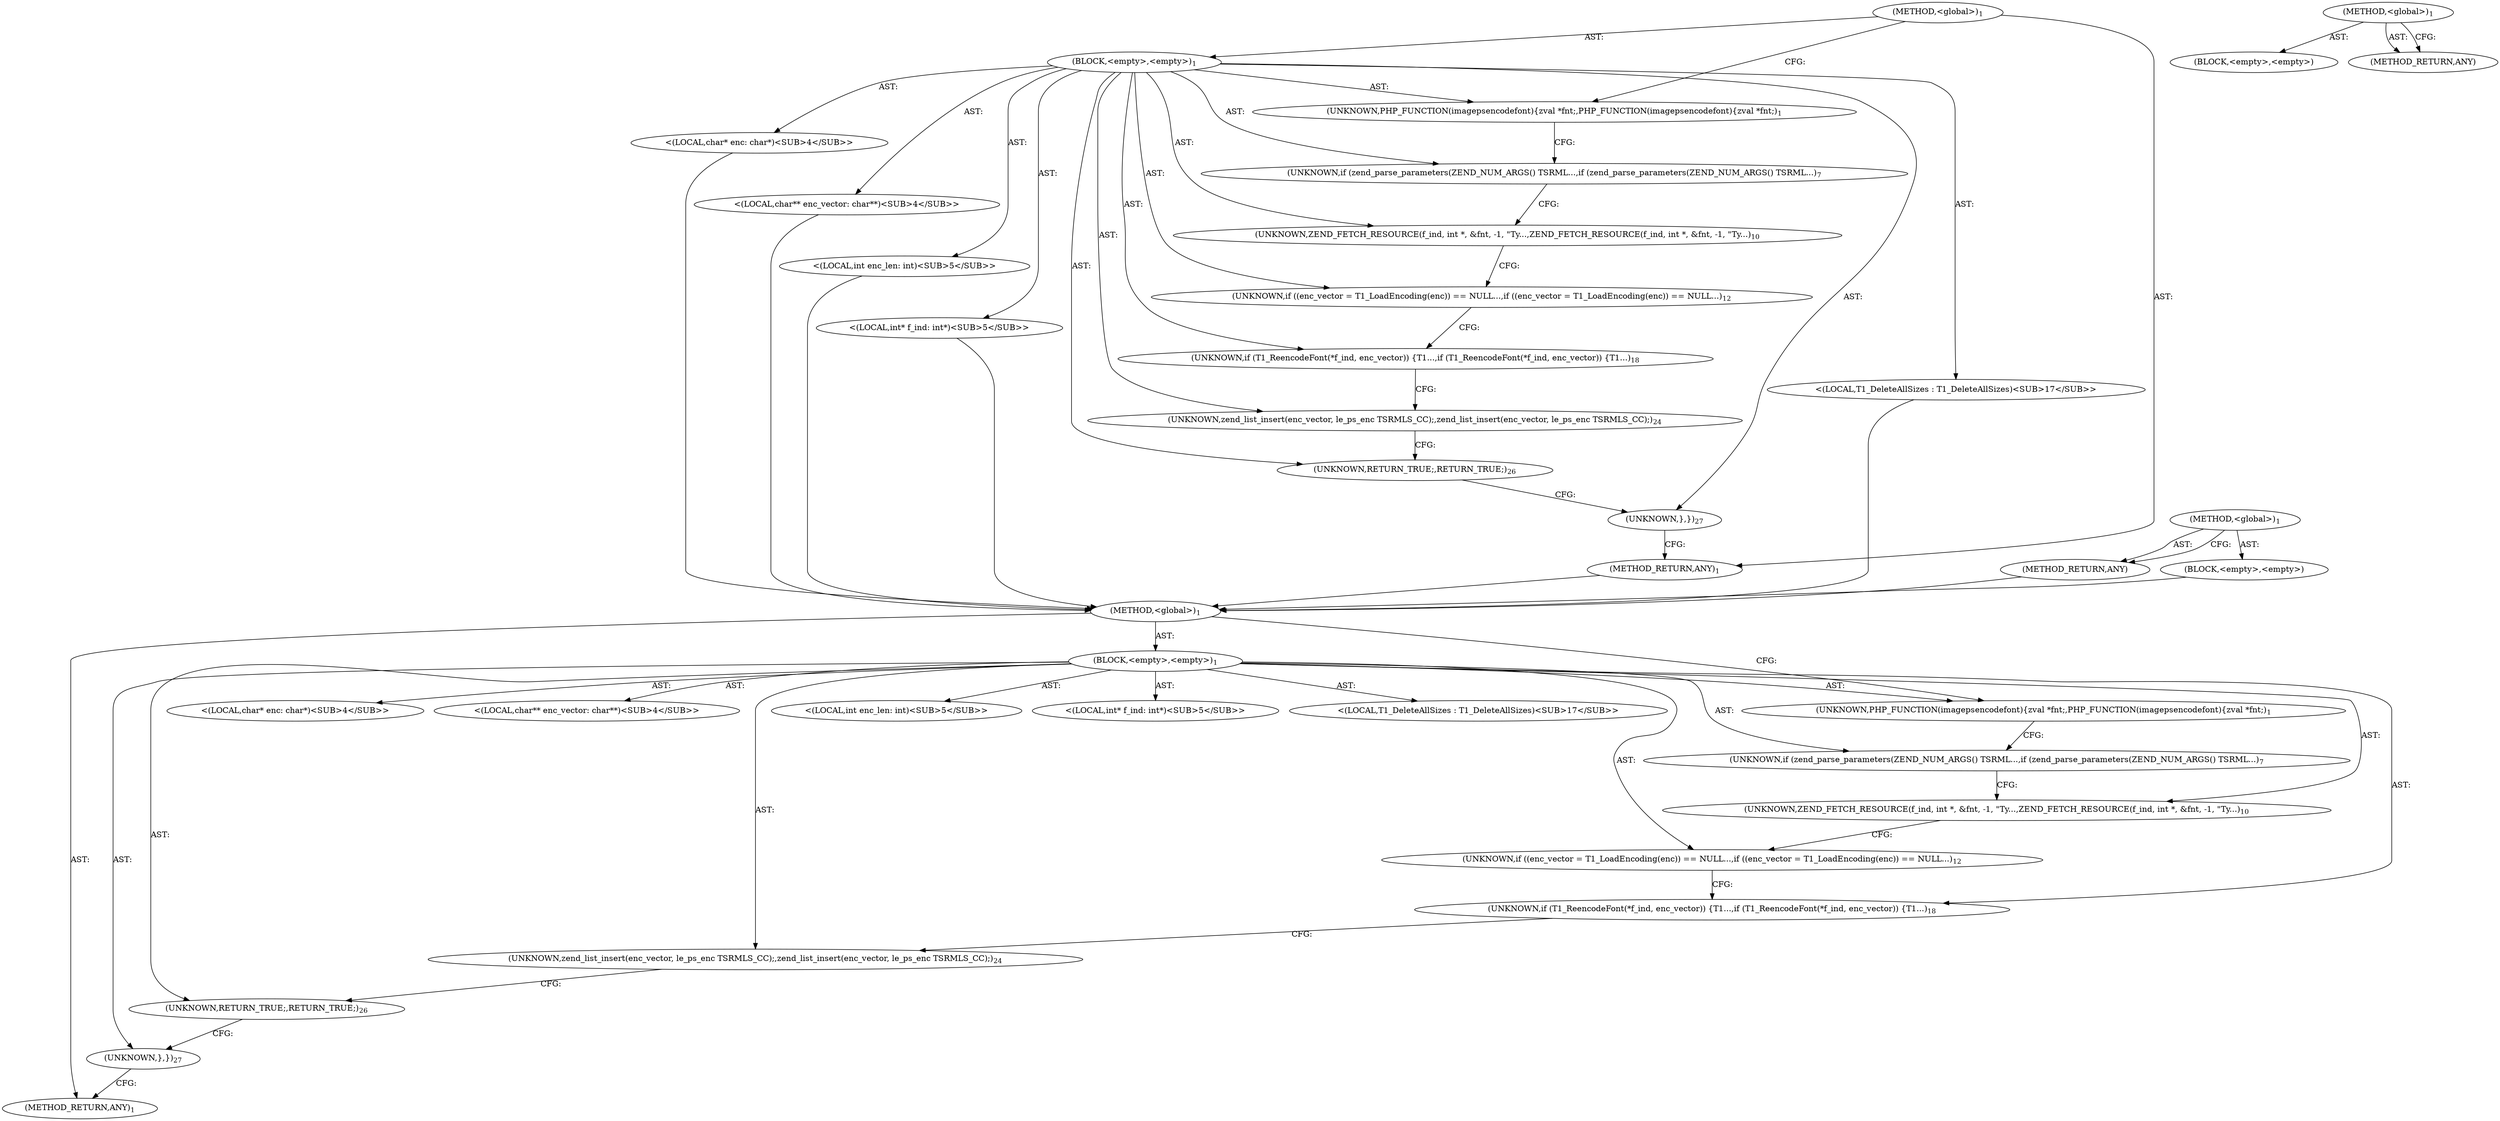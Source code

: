 digraph "&lt;global&gt;" {
vulnerable_6 [label=<(METHOD,&lt;global&gt;)<SUB>1</SUB>>];
vulnerable_7 [label=<(BLOCK,&lt;empty&gt;,&lt;empty&gt;)<SUB>1</SUB>>];
vulnerable_8 [label=<(UNKNOWN,PHP_FUNCTION(imagepsencodefont)
{
	zval *fnt;,PHP_FUNCTION(imagepsencodefont)
{
	zval *fnt;)<SUB>1</SUB>>];
vulnerable_9 [label="<(LOCAL,char* enc: char*)<SUB>4</SUB>>"];
vulnerable_10 [label="<(LOCAL,char** enc_vector: char**)<SUB>4</SUB>>"];
vulnerable_11 [label="<(LOCAL,int enc_len: int)<SUB>5</SUB>>"];
vulnerable_12 [label="<(LOCAL,int* f_ind: int*)<SUB>5</SUB>>"];
vulnerable_13 [label=<(UNKNOWN,if (zend_parse_parameters(ZEND_NUM_ARGS() TSRML...,if (zend_parse_parameters(ZEND_NUM_ARGS() TSRML...)<SUB>7</SUB>>];
vulnerable_14 [label=<(UNKNOWN,ZEND_FETCH_RESOURCE(f_ind, int *, &amp;fnt, -1, &quot;Ty...,ZEND_FETCH_RESOURCE(f_ind, int *, &amp;fnt, -1, &quot;Ty...)<SUB>10</SUB>>];
vulnerable_15 [label=<(UNKNOWN,if ((enc_vector = T1_LoadEncoding(enc)) == NULL...,if ((enc_vector = T1_LoadEncoding(enc)) == NULL...)<SUB>12</SUB>>];
vulnerable_16 [label="<(LOCAL,T1_DeleteAllSizes : T1_DeleteAllSizes)<SUB>17</SUB>>"];
vulnerable_17 [label=<(UNKNOWN,if (T1_ReencodeFont(*f_ind, enc_vector)) {
		T1...,if (T1_ReencodeFont(*f_ind, enc_vector)) {
		T1...)<SUB>18</SUB>>];
vulnerable_18 [label=<(UNKNOWN,zend_list_insert(enc_vector, le_ps_enc TSRMLS_CC);,zend_list_insert(enc_vector, le_ps_enc TSRMLS_CC);)<SUB>24</SUB>>];
vulnerable_19 [label=<(UNKNOWN,RETURN_TRUE;,RETURN_TRUE;)<SUB>26</SUB>>];
vulnerable_20 [label=<(UNKNOWN,},})<SUB>27</SUB>>];
vulnerable_21 [label=<(METHOD_RETURN,ANY)<SUB>1</SUB>>];
vulnerable_36 [label=<(METHOD,&lt;global&gt;)<SUB>1</SUB>>];
vulnerable_37 [label=<(BLOCK,&lt;empty&gt;,&lt;empty&gt;)>];
vulnerable_38 [label=<(METHOD_RETURN,ANY)>];
fixed_6 [label=<(METHOD,&lt;global&gt;)<SUB>1</SUB>>];
fixed_7 [label=<(BLOCK,&lt;empty&gt;,&lt;empty&gt;)<SUB>1</SUB>>];
fixed_8 [label=<(UNKNOWN,PHP_FUNCTION(imagepsencodefont)
{
	zval *fnt;,PHP_FUNCTION(imagepsencodefont)
{
	zval *fnt;)<SUB>1</SUB>>];
fixed_9 [label="<(LOCAL,char* enc: char*)<SUB>4</SUB>>"];
fixed_10 [label="<(LOCAL,char** enc_vector: char**)<SUB>4</SUB>>"];
fixed_11 [label="<(LOCAL,int enc_len: int)<SUB>5</SUB>>"];
fixed_12 [label="<(LOCAL,int* f_ind: int*)<SUB>5</SUB>>"];
fixed_13 [label=<(UNKNOWN,if (zend_parse_parameters(ZEND_NUM_ARGS() TSRML...,if (zend_parse_parameters(ZEND_NUM_ARGS() TSRML...)<SUB>7</SUB>>];
fixed_14 [label=<(UNKNOWN,ZEND_FETCH_RESOURCE(f_ind, int *, &amp;fnt, -1, &quot;Ty...,ZEND_FETCH_RESOURCE(f_ind, int *, &amp;fnt, -1, &quot;Ty...)<SUB>10</SUB>>];
fixed_15 [label=<(UNKNOWN,if ((enc_vector = T1_LoadEncoding(enc)) == NULL...,if ((enc_vector = T1_LoadEncoding(enc)) == NULL...)<SUB>12</SUB>>];
fixed_16 [label="<(LOCAL,T1_DeleteAllSizes : T1_DeleteAllSizes)<SUB>17</SUB>>"];
fixed_17 [label=<(UNKNOWN,if (T1_ReencodeFont(*f_ind, enc_vector)) {
		T1...,if (T1_ReencodeFont(*f_ind, enc_vector)) {
		T1...)<SUB>18</SUB>>];
fixed_18 [label=<(UNKNOWN,zend_list_insert(enc_vector, le_ps_enc TSRMLS_CC);,zend_list_insert(enc_vector, le_ps_enc TSRMLS_CC);)<SUB>24</SUB>>];
fixed_19 [label=<(UNKNOWN,RETURN_TRUE;,RETURN_TRUE;)<SUB>26</SUB>>];
fixed_20 [label=<(UNKNOWN,},})<SUB>27</SUB>>];
fixed_21 [label=<(METHOD_RETURN,ANY)<SUB>1</SUB>>];
fixed_36 [label=<(METHOD,&lt;global&gt;)<SUB>1</SUB>>];
fixed_37 [label=<(BLOCK,&lt;empty&gt;,&lt;empty&gt;)>];
fixed_38 [label=<(METHOD_RETURN,ANY)>];
vulnerable_6 -> vulnerable_7  [key=0, label="AST: "];
vulnerable_6 -> vulnerable_21  [key=0, label="AST: "];
vulnerable_6 -> vulnerable_8  [key=0, label="CFG: "];
vulnerable_7 -> vulnerable_8  [key=0, label="AST: "];
vulnerable_7 -> vulnerable_9  [key=0, label="AST: "];
vulnerable_7 -> vulnerable_10  [key=0, label="AST: "];
vulnerable_7 -> vulnerable_11  [key=0, label="AST: "];
vulnerable_7 -> vulnerable_12  [key=0, label="AST: "];
vulnerable_7 -> vulnerable_13  [key=0, label="AST: "];
vulnerable_7 -> vulnerable_14  [key=0, label="AST: "];
vulnerable_7 -> vulnerable_15  [key=0, label="AST: "];
vulnerable_7 -> vulnerable_16  [key=0, label="AST: "];
vulnerable_7 -> vulnerable_17  [key=0, label="AST: "];
vulnerable_7 -> vulnerable_18  [key=0, label="AST: "];
vulnerable_7 -> vulnerable_19  [key=0, label="AST: "];
vulnerable_7 -> vulnerable_20  [key=0, label="AST: "];
vulnerable_8 -> vulnerable_13  [key=0, label="CFG: "];
vulnerable_9 -> fixed_6  [key=0];
vulnerable_10 -> fixed_6  [key=0];
vulnerable_11 -> fixed_6  [key=0];
vulnerable_12 -> fixed_6  [key=0];
vulnerable_13 -> vulnerable_14  [key=0, label="CFG: "];
vulnerable_14 -> vulnerable_15  [key=0, label="CFG: "];
vulnerable_15 -> vulnerable_17  [key=0, label="CFG: "];
vulnerable_16 -> fixed_6  [key=0];
vulnerable_17 -> vulnerable_18  [key=0, label="CFG: "];
vulnerable_18 -> vulnerable_19  [key=0, label="CFG: "];
vulnerable_19 -> vulnerable_20  [key=0, label="CFG: "];
vulnerable_20 -> vulnerable_21  [key=0, label="CFG: "];
vulnerable_21 -> fixed_6  [key=0];
vulnerable_36 -> vulnerable_37  [key=0, label="AST: "];
vulnerable_36 -> vulnerable_38  [key=0, label="AST: "];
vulnerable_36 -> vulnerable_38  [key=1, label="CFG: "];
vulnerable_37 -> fixed_6  [key=0];
vulnerable_38 -> fixed_6  [key=0];
fixed_6 -> fixed_7  [key=0, label="AST: "];
fixed_6 -> fixed_21  [key=0, label="AST: "];
fixed_6 -> fixed_8  [key=0, label="CFG: "];
fixed_7 -> fixed_8  [key=0, label="AST: "];
fixed_7 -> fixed_9  [key=0, label="AST: "];
fixed_7 -> fixed_10  [key=0, label="AST: "];
fixed_7 -> fixed_11  [key=0, label="AST: "];
fixed_7 -> fixed_12  [key=0, label="AST: "];
fixed_7 -> fixed_13  [key=0, label="AST: "];
fixed_7 -> fixed_14  [key=0, label="AST: "];
fixed_7 -> fixed_15  [key=0, label="AST: "];
fixed_7 -> fixed_16  [key=0, label="AST: "];
fixed_7 -> fixed_17  [key=0, label="AST: "];
fixed_7 -> fixed_18  [key=0, label="AST: "];
fixed_7 -> fixed_19  [key=0, label="AST: "];
fixed_7 -> fixed_20  [key=0, label="AST: "];
fixed_8 -> fixed_13  [key=0, label="CFG: "];
fixed_13 -> fixed_14  [key=0, label="CFG: "];
fixed_14 -> fixed_15  [key=0, label="CFG: "];
fixed_15 -> fixed_17  [key=0, label="CFG: "];
fixed_17 -> fixed_18  [key=0, label="CFG: "];
fixed_18 -> fixed_19  [key=0, label="CFG: "];
fixed_19 -> fixed_20  [key=0, label="CFG: "];
fixed_20 -> fixed_21  [key=0, label="CFG: "];
fixed_36 -> fixed_37  [key=0, label="AST: "];
fixed_36 -> fixed_38  [key=0, label="AST: "];
fixed_36 -> fixed_38  [key=1, label="CFG: "];
}

